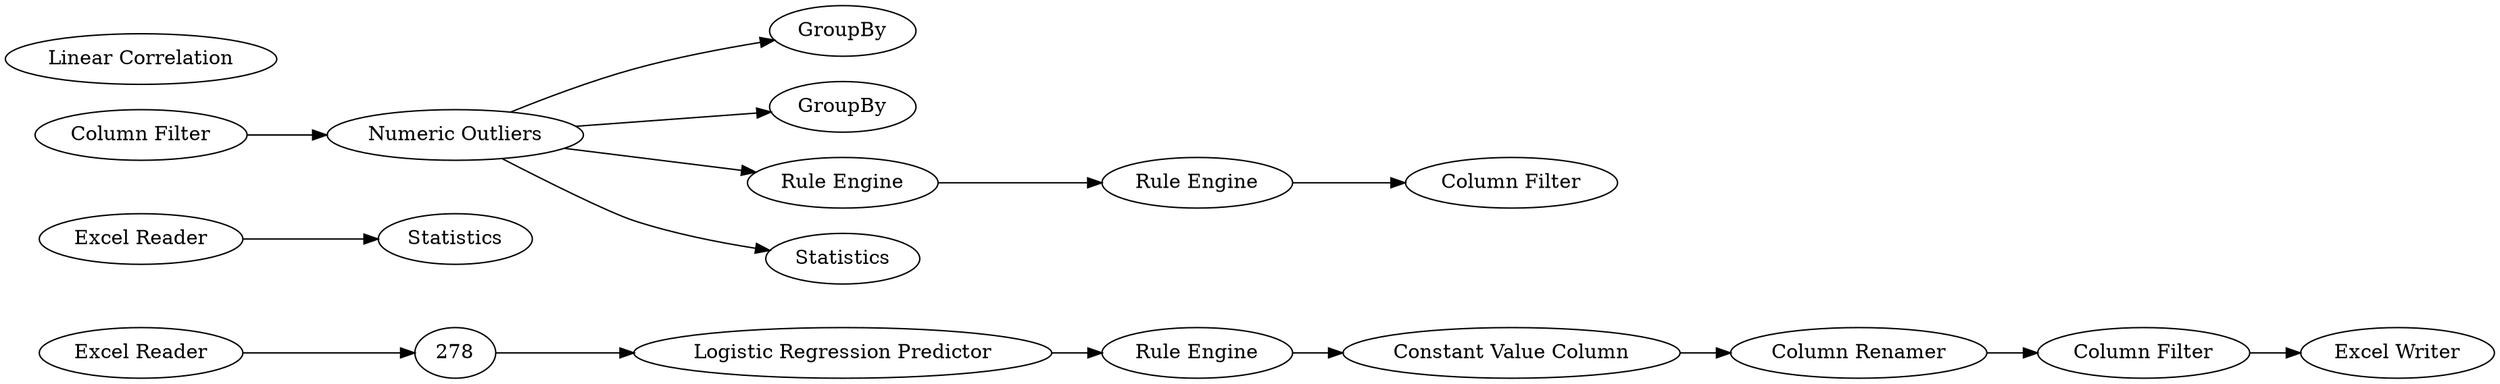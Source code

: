 digraph {
	33 [label="Rule Engine"]
	262 [label="Excel Reader"]
	263 [label="Excel Reader"]
	282 [label="Column Filter"]
	283 [label="Excel Writer"]
	285 [label="Logistic Regression Predictor"]
	286 [label="Constant Value Column"]
	293 [label="Column Renamer"]
	82 [label=GroupBy]
	84 [label=GroupBy]
	85 [label="Rule Engine"]
	87 [label="Rule Engine"]
	294 [label=Statistics]
	295 [label="Linear Correlation"]
	296 [label="Column Filter"]
	297 [label="Numeric Outliers"]
	299 [label=Statistics]
	300 [label="Column Filter"]
	85 -> 87
	87 -> 300
	296 -> 297
	297 -> 299
	297 -> 82
	297 -> 84
	297 -> 85
	33 -> 286
	262 -> 294
	263 -> 278
	278 -> 285
	282 -> 283
	285 -> 33
	286 -> 293
	293 -> 282
	rankdir=LR
}
